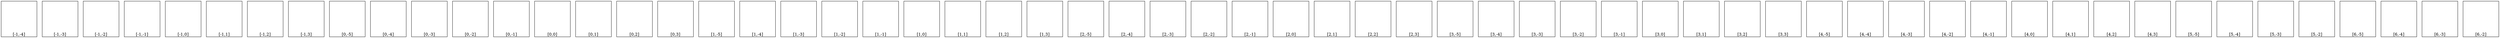 graph G {
	node [shape="box"]
	-100004[label="[-1,-4]" pos="-2,-8!" image="./grid.-1.-4.svg" shape="box" imagescale="true" width="1.7" height="1.7" fixedsize="true" labelloc="b"]
	-100003[label="[-1,-3]" pos="-2,-6!" image="./grid.-1.-3.svg" shape="box" imagescale="true" width="1.7" height="1.7" fixedsize="true" labelloc="b"]
	-100002[label="[-1,-2]" pos="-2,-4!" image="./grid.-1.-2.svg" shape="box" imagescale="true" width="1.7" height="1.7" fixedsize="true" labelloc="b"]
	-100001[label="[-1,-1]" pos="-2,-2!" image="./grid.-1.-1.svg" shape="box" imagescale="true" width="1.7" height="1.7" fixedsize="true" labelloc="b"]
	-100000[label="[-1,0]" pos="-2,0!" image="./grid.-1.0.svg" shape="box" imagescale="true" width="1.7" height="1.7" fixedsize="true" labelloc="b"]
	-99999[label="[-1,1]" pos="-2,2!" image="./grid.-1.1.svg" shape="box" imagescale="true" width="1.7" height="1.7" fixedsize="true" labelloc="b"]
	-99998[label="[-1,2]" pos="-2,4!" image="./grid.-1.2.svg" shape="box" imagescale="true" width="1.7" height="1.7" fixedsize="true" labelloc="b"]
	-99997[label="[-1,3]" pos="-2,6!" image="./grid.-1.3.svg" shape="box" imagescale="true" width="1.7" height="1.7" fixedsize="true" labelloc="b"]
	-5[label="[0,-5]" pos="0,-10!" image="./grid.0.-5.svg" shape="box" imagescale="true" width="1.7" height="1.7" fixedsize="true" labelloc="b"]
	-4[label="[0,-4]" pos="0,-8!" image="./grid.0.-4.svg" shape="box" imagescale="true" width="1.7" height="1.7" fixedsize="true" labelloc="b"]
	-3[label="[0,-3]" pos="0,-6!" image="./grid.0.-3.svg" shape="box" imagescale="true" width="1.7" height="1.7" fixedsize="true" labelloc="b"]
	-2[label="[0,-2]" pos="0,-4!" image="./grid.0.-2.svg" shape="box" imagescale="true" width="1.7" height="1.7" fixedsize="true" labelloc="b"]
	-1[label="[0,-1]" pos="0,-2!" image="./grid.0.-1.svg" shape="box" imagescale="true" width="1.7" height="1.7" fixedsize="true" labelloc="b"]
	0[label="[0,0]" pos="0,0!" image="./grid.0.0.svg" shape="box" imagescale="true" width="1.7" height="1.7" fixedsize="true" labelloc="b"]
	1[label="[0,1]" pos="0,2!" image="./grid.0.1.svg" shape="box" imagescale="true" width="1.7" height="1.7" fixedsize="true" labelloc="b"]
	2[label="[0,2]" pos="0,4!" image="./grid.0.2.svg" shape="box" imagescale="true" width="1.7" height="1.7" fixedsize="true" labelloc="b"]
	3[label="[0,3]" pos="0,6!" image="./grid.0.3.svg" shape="box" imagescale="true" width="1.7" height="1.7" fixedsize="true" labelloc="b"]
	99995[label="[1,-5]" pos="2,-10!" image="./grid.1.-5.svg" shape="box" imagescale="true" width="1.7" height="1.7" fixedsize="true" labelloc="b"]
	99996[label="[1,-4]" pos="2,-8!" image="./grid.1.-4.svg" shape="box" imagescale="true" width="1.7" height="1.7" fixedsize="true" labelloc="b"]
	99997[label="[1,-3]" pos="2,-6!" image="./grid.1.-3.svg" shape="box" imagescale="true" width="1.7" height="1.7" fixedsize="true" labelloc="b"]
	99998[label="[1,-2]" pos="2,-4!" image="./grid.1.-2.svg" shape="box" imagescale="true" width="1.7" height="1.7" fixedsize="true" labelloc="b"]
	99999[label="[1,-1]" pos="2,-2!" image="./grid.1.-1.svg" shape="box" imagescale="true" width="1.7" height="1.7" fixedsize="true" labelloc="b"]
	100000[label="[1,0]" pos="2,0!" image="./grid.1.0.svg" shape="box" imagescale="true" width="1.7" height="1.7" fixedsize="true" labelloc="b"]
	100001[label="[1,1]" pos="2,2!" image="./grid.1.1.svg" shape="box" imagescale="true" width="1.7" height="1.7" fixedsize="true" labelloc="b"]
	100002[label="[1,2]" pos="2,4!" image="./grid.1.2.svg" shape="box" imagescale="true" width="1.7" height="1.7" fixedsize="true" labelloc="b"]
	100003[label="[1,3]" pos="2,6!" image="./grid.1.3.svg" shape="box" imagescale="true" width="1.7" height="1.7" fixedsize="true" labelloc="b"]
	199995[label="[2,-5]" pos="4,-10!" image="./grid.2.-5.svg" shape="box" imagescale="true" width="1.7" height="1.7" fixedsize="true" labelloc="b"]
	199996[label="[2,-4]" pos="4,-8!" image="./grid.2.-4.svg" shape="box" imagescale="true" width="1.7" height="1.7" fixedsize="true" labelloc="b"]
	199997[label="[2,-3]" pos="4,-6!" image="./grid.2.-3.svg" shape="box" imagescale="true" width="1.7" height="1.7" fixedsize="true" labelloc="b"]
	199998[label="[2,-2]" pos="4,-4!" image="./grid.2.-2.svg" shape="box" imagescale="true" width="1.7" height="1.7" fixedsize="true" labelloc="b"]
	199999[label="[2,-1]" pos="4,-2!" image="./grid.2.-1.svg" shape="box" imagescale="true" width="1.7" height="1.7" fixedsize="true" labelloc="b"]
	200000[label="[2,0]" pos="4,0!" image="./grid.2.0.svg" shape="box" imagescale="true" width="1.7" height="1.7" fixedsize="true" labelloc="b"]
	200001[label="[2,1]" pos="4,2!" image="./grid.2.1.svg" shape="box" imagescale="true" width="1.7" height="1.7" fixedsize="true" labelloc="b"]
	200002[label="[2,2]" pos="4,4!" image="./grid.2.2.svg" shape="box" imagescale="true" width="1.7" height="1.7" fixedsize="true" labelloc="b"]
	200003[label="[2,3]" pos="4,6!" image="./grid.2.3.svg" shape="box" imagescale="true" width="1.7" height="1.7" fixedsize="true" labelloc="b"]
	299995[label="[3,-5]" pos="6,-10!" image="./grid.3.-5.svg" shape="box" imagescale="true" width="1.7" height="1.7" fixedsize="true" labelloc="b"]
	299996[label="[3,-4]" pos="6,-8!" image="./grid.3.-4.svg" shape="box" imagescale="true" width="1.7" height="1.7" fixedsize="true" labelloc="b"]
	299997[label="[3,-3]" pos="6,-6!" image="./grid.3.-3.svg" shape="box" imagescale="true" width="1.7" height="1.7" fixedsize="true" labelloc="b"]
	299998[label="[3,-2]" pos="6,-4!" image="./grid.3.-2.svg" shape="box" imagescale="true" width="1.7" height="1.7" fixedsize="true" labelloc="b"]
	299999[label="[3,-1]" pos="6,-2!" image="./grid.3.-1.svg" shape="box" imagescale="true" width="1.7" height="1.7" fixedsize="true" labelloc="b"]
	300000[label="[3,0]" pos="6,0!" image="./grid.3.0.svg" shape="box" imagescale="true" width="1.7" height="1.7" fixedsize="true" labelloc="b"]
	300001[label="[3,1]" pos="6,2!" image="./grid.3.1.svg" shape="box" imagescale="true" width="1.7" height="1.7" fixedsize="true" labelloc="b"]
	300002[label="[3,2]" pos="6,4!" image="./grid.3.2.svg" shape="box" imagescale="true" width="1.7" height="1.7" fixedsize="true" labelloc="b"]
	300003[label="[3,3]" pos="6,6!" image="./grid.3.3.svg" shape="box" imagescale="true" width="1.7" height="1.7" fixedsize="true" labelloc="b"]
	399995[label="[4,-5]" pos="8,-10!" image="./grid.4.-5.svg" shape="box" imagescale="true" width="1.7" height="1.7" fixedsize="true" labelloc="b"]
	399996[label="[4,-4]" pos="8,-8!" image="./grid.4.-4.svg" shape="box" imagescale="true" width="1.7" height="1.7" fixedsize="true" labelloc="b"]
	399997[label="[4,-3]" pos="8,-6!" image="./grid.4.-3.svg" shape="box" imagescale="true" width="1.7" height="1.7" fixedsize="true" labelloc="b"]
	399998[label="[4,-2]" pos="8,-4!" image="./grid.4.-2.svg" shape="box" imagescale="true" width="1.7" height="1.7" fixedsize="true" labelloc="b"]
	399999[label="[4,-1]" pos="8,-2!" image="./grid.4.-1.svg" shape="box" imagescale="true" width="1.7" height="1.7" fixedsize="true" labelloc="b"]
	400000[label="[4,0]" pos="8,0!" image="./grid.4.0.svg" shape="box" imagescale="true" width="1.7" height="1.7" fixedsize="true" labelloc="b"]
	400001[label="[4,1]" pos="8,2!" image="./grid.4.1.svg" shape="box" imagescale="true" width="1.7" height="1.7" fixedsize="true" labelloc="b"]
	400002[label="[4,2]" pos="8,4!" image="./grid.4.2.svg" shape="box" imagescale="true" width="1.7" height="1.7" fixedsize="true" labelloc="b"]
	400003[label="[4,3]" pos="8,6!" image="./grid.4.3.svg" shape="box" imagescale="true" width="1.7" height="1.7" fixedsize="true" labelloc="b"]
	499995[label="[5,-5]" pos="10,-10!" image="./grid.5.-5.svg" shape="box" imagescale="true" width="1.7" height="1.7" fixedsize="true" labelloc="b"]
	499996[label="[5,-4]" pos="10,-8!" image="./grid.5.-4.svg" shape="box" imagescale="true" width="1.7" height="1.7" fixedsize="true" labelloc="b"]
	499997[label="[5,-3]" pos="10,-6!" image="./grid.5.-3.svg" shape="box" imagescale="true" width="1.7" height="1.7" fixedsize="true" labelloc="b"]
	499998[label="[5,-2]" pos="10,-4!" image="./grid.5.-2.svg" shape="box" imagescale="true" width="1.7" height="1.7" fixedsize="true" labelloc="b"]
	599995[label="[6,-5]" pos="12,-10!" image="./grid.6.-5.svg" shape="box" imagescale="true" width="1.7" height="1.7" fixedsize="true" labelloc="b"]
	599996[label="[6,-4]" pos="12,-8!" image="./grid.6.-4.svg" shape="box" imagescale="true" width="1.7" height="1.7" fixedsize="true" labelloc="b"]
	599997[label="[6,-3]" pos="12,-6!" image="./grid.6.-3.svg" shape="box" imagescale="true" width="1.7" height="1.7" fixedsize="true" labelloc="b"]
	599998[label="[6,-2]" pos="12,-4!" image="./grid.6.-2.svg" shape="box" imagescale="true" width="1.7" height="1.7" fixedsize="true" labelloc="b"]
}